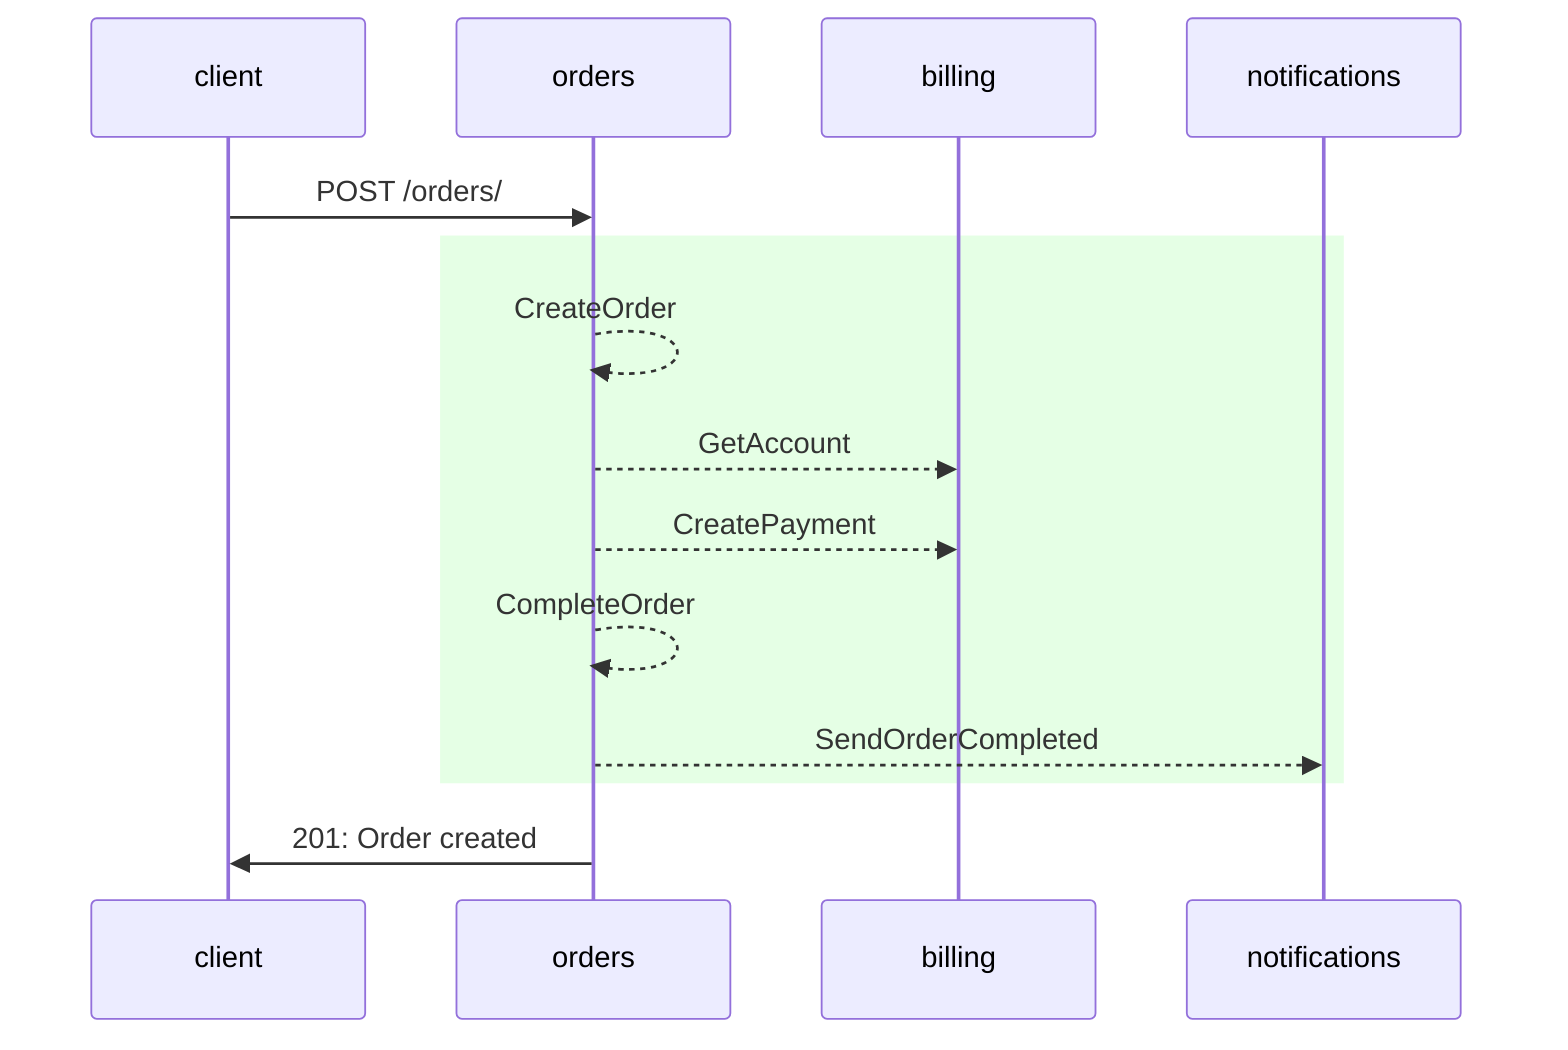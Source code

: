 sequenceDiagram
    participant client
    participant orders
    participant billing
    participant notifications

    client->>orders: POST /orders/

    rect rgba(0, 255, 0, .1)
    orders-->>orders: CreateOrder
    orders-->>billing: GetAccount
    orders-->>billing: CreatePayment
    orders-->>orders: CompleteOrder
    orders-->>notifications: SendOrderCompleted
    end

    orders->>client: 201: Order created